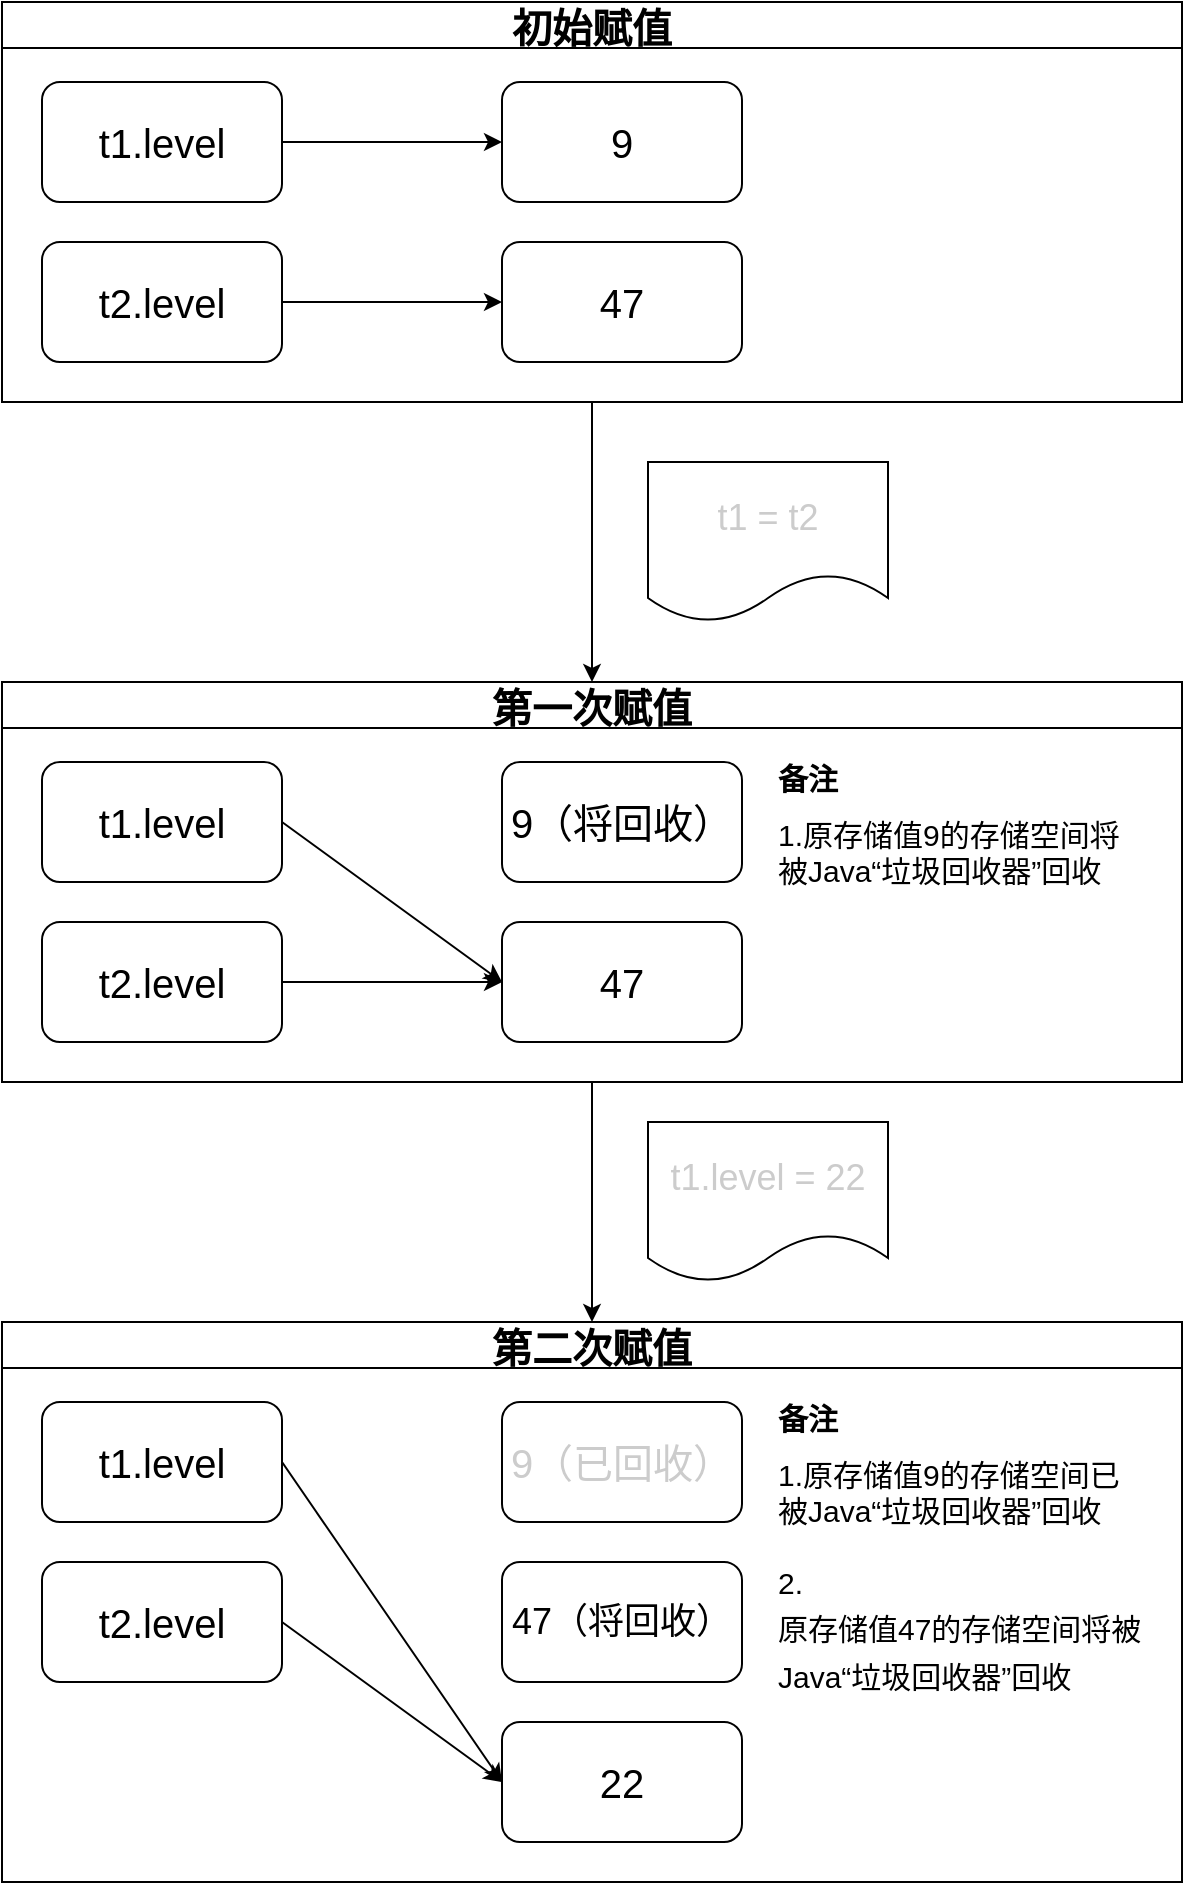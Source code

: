 <mxfile version="10.9.6" type="device"><diagram id="n8gkk7nOGs6pOQ8lAMqk" name="第 1 页"><mxGraphModel dx="1106" dy="704" grid="1" gridSize="10" guides="1" tooltips="1" connect="1" arrows="1" fold="1" page="1" pageScale="1" pageWidth="827" pageHeight="1169" math="0" shadow="0"><root><mxCell id="0"/><mxCell id="1" parent="0"/><mxCell id="76RLhM1Q7e_TZCuNjRlm-32" style="edgeStyle=none;rounded=0;orthogonalLoop=1;jettySize=auto;html=1;exitX=0.5;exitY=1;exitDx=0;exitDy=0;entryX=0.5;entryY=0;entryDx=0;entryDy=0;fontSize=18;fontColor=#CCCCCC;" edge="1" parent="1" source="76RLhM1Q7e_TZCuNjRlm-8" target="76RLhM1Q7e_TZCuNjRlm-9"><mxGeometry relative="1" as="geometry"/></mxCell><mxCell id="76RLhM1Q7e_TZCuNjRlm-8" value="初始赋值" style="swimlane;fontSize=20;" vertex="1" parent="1"><mxGeometry x="30" y="50" width="590" height="200" as="geometry"/></mxCell><mxCell id="76RLhM1Q7e_TZCuNjRlm-1" value="t2.level" style="rounded=1;whiteSpace=wrap;html=1;fontSize=20;" vertex="1" parent="76RLhM1Q7e_TZCuNjRlm-8"><mxGeometry x="20" y="120" width="120" height="60" as="geometry"/></mxCell><mxCell id="76RLhM1Q7e_TZCuNjRlm-2" value="t1.level" style="rounded=1;whiteSpace=wrap;html=1;fontSize=20;" vertex="1" parent="76RLhM1Q7e_TZCuNjRlm-8"><mxGeometry x="20" y="40" width="120" height="60" as="geometry"/></mxCell><mxCell id="76RLhM1Q7e_TZCuNjRlm-4" value="9" style="rounded=1;whiteSpace=wrap;html=1;fontSize=20;" vertex="1" parent="76RLhM1Q7e_TZCuNjRlm-8"><mxGeometry x="250" y="40" width="120" height="60" as="geometry"/></mxCell><mxCell id="76RLhM1Q7e_TZCuNjRlm-5" style="edgeStyle=orthogonalEdgeStyle;rounded=0;orthogonalLoop=1;jettySize=auto;html=1;exitX=1;exitY=0.5;exitDx=0;exitDy=0;entryX=0;entryY=0.5;entryDx=0;entryDy=0;fontSize=20;" edge="1" parent="76RLhM1Q7e_TZCuNjRlm-8" source="76RLhM1Q7e_TZCuNjRlm-2" target="76RLhM1Q7e_TZCuNjRlm-4"><mxGeometry relative="1" as="geometry"/></mxCell><mxCell id="76RLhM1Q7e_TZCuNjRlm-6" value="47" style="rounded=1;whiteSpace=wrap;html=1;fontSize=20;" vertex="1" parent="76RLhM1Q7e_TZCuNjRlm-8"><mxGeometry x="250" y="120" width="120" height="60" as="geometry"/></mxCell><mxCell id="76RLhM1Q7e_TZCuNjRlm-7" style="edgeStyle=orthogonalEdgeStyle;rounded=0;orthogonalLoop=1;jettySize=auto;html=1;exitX=1;exitY=0.5;exitDx=0;exitDy=0;entryX=0;entryY=0.5;entryDx=0;entryDy=0;fontSize=20;" edge="1" parent="76RLhM1Q7e_TZCuNjRlm-8" source="76RLhM1Q7e_TZCuNjRlm-1" target="76RLhM1Q7e_TZCuNjRlm-6"><mxGeometry relative="1" as="geometry"/></mxCell><mxCell id="76RLhM1Q7e_TZCuNjRlm-33" style="edgeStyle=none;rounded=0;orthogonalLoop=1;jettySize=auto;html=1;exitX=0.5;exitY=1;exitDx=0;exitDy=0;entryX=0.5;entryY=0;entryDx=0;entryDy=0;fontSize=18;fontColor=#CCCCCC;" edge="1" parent="1" source="76RLhM1Q7e_TZCuNjRlm-9" target="76RLhM1Q7e_TZCuNjRlm-20"><mxGeometry relative="1" as="geometry"/></mxCell><mxCell id="76RLhM1Q7e_TZCuNjRlm-9" value="第一次赋值" style="swimlane;fontSize=20;" vertex="1" parent="1"><mxGeometry x="30" y="390" width="590" height="200" as="geometry"/></mxCell><mxCell id="76RLhM1Q7e_TZCuNjRlm-10" value="t2.level" style="rounded=1;whiteSpace=wrap;html=1;fontSize=20;" vertex="1" parent="76RLhM1Q7e_TZCuNjRlm-9"><mxGeometry x="20" y="120" width="120" height="60" as="geometry"/></mxCell><mxCell id="76RLhM1Q7e_TZCuNjRlm-18" style="rounded=0;orthogonalLoop=1;jettySize=auto;html=1;exitX=1;exitY=0.5;exitDx=0;exitDy=0;entryX=0;entryY=0.5;entryDx=0;entryDy=0;fontSize=20;" edge="1" parent="76RLhM1Q7e_TZCuNjRlm-9" source="76RLhM1Q7e_TZCuNjRlm-11" target="76RLhM1Q7e_TZCuNjRlm-14"><mxGeometry relative="1" as="geometry"/></mxCell><mxCell id="76RLhM1Q7e_TZCuNjRlm-11" value="t1.level" style="rounded=1;whiteSpace=wrap;html=1;fontSize=20;" vertex="1" parent="76RLhM1Q7e_TZCuNjRlm-9"><mxGeometry x="20" y="40" width="120" height="60" as="geometry"/></mxCell><mxCell id="76RLhM1Q7e_TZCuNjRlm-12" value="9（将回收）" style="rounded=1;whiteSpace=wrap;html=1;fontSize=20;" vertex="1" parent="76RLhM1Q7e_TZCuNjRlm-9"><mxGeometry x="250" y="40" width="120" height="60" as="geometry"/></mxCell><mxCell id="76RLhM1Q7e_TZCuNjRlm-14" value="47" style="rounded=1;whiteSpace=wrap;html=1;fontSize=20;" vertex="1" parent="76RLhM1Q7e_TZCuNjRlm-9"><mxGeometry x="250" y="120" width="120" height="60" as="geometry"/></mxCell><mxCell id="76RLhM1Q7e_TZCuNjRlm-15" style="edgeStyle=orthogonalEdgeStyle;rounded=0;orthogonalLoop=1;jettySize=auto;html=1;exitX=1;exitY=0.5;exitDx=0;exitDy=0;entryX=0;entryY=0.5;entryDx=0;entryDy=0;fontSize=20;" edge="1" parent="76RLhM1Q7e_TZCuNjRlm-9" source="76RLhM1Q7e_TZCuNjRlm-10" target="76RLhM1Q7e_TZCuNjRlm-14"><mxGeometry relative="1" as="geometry"/></mxCell><mxCell id="76RLhM1Q7e_TZCuNjRlm-19" value="&lt;h1 style=&quot;font-size: 15px&quot;&gt;&lt;font style=&quot;font-size: 15px&quot;&gt;备注&lt;/font&gt;&lt;/h1&gt;&lt;div style=&quot;font-size: 15px&quot;&gt;&lt;font style=&quot;font-size: 15px&quot;&gt;1.原存储值9的存储空间将被Java“垃圾回收器”回收&lt;/font&gt;&lt;/div&gt;" style="text;html=1;strokeColor=none;fillColor=none;spacing=5;spacingTop=-20;whiteSpace=wrap;overflow=hidden;rounded=0;fontSize=20;" vertex="1" parent="76RLhM1Q7e_TZCuNjRlm-9"><mxGeometry x="383" y="40" width="190" height="120" as="geometry"/></mxCell><mxCell id="76RLhM1Q7e_TZCuNjRlm-20" value="第二次赋值" style="swimlane;fontSize=20;" vertex="1" parent="1"><mxGeometry x="30" y="710" width="590" height="280" as="geometry"/></mxCell><mxCell id="76RLhM1Q7e_TZCuNjRlm-30" style="edgeStyle=none;rounded=0;orthogonalLoop=1;jettySize=auto;html=1;exitX=1;exitY=0.5;exitDx=0;exitDy=0;entryX=0;entryY=0.5;entryDx=0;entryDy=0;fontSize=20;fontColor=#CCCCCC;" edge="1" parent="76RLhM1Q7e_TZCuNjRlm-20" source="76RLhM1Q7e_TZCuNjRlm-21" target="76RLhM1Q7e_TZCuNjRlm-28"><mxGeometry relative="1" as="geometry"/></mxCell><mxCell id="76RLhM1Q7e_TZCuNjRlm-21" value="t2.level" style="rounded=1;whiteSpace=wrap;html=1;fontSize=20;" vertex="1" parent="76RLhM1Q7e_TZCuNjRlm-20"><mxGeometry x="20" y="120" width="120" height="60" as="geometry"/></mxCell><mxCell id="76RLhM1Q7e_TZCuNjRlm-29" style="edgeStyle=none;rounded=0;orthogonalLoop=1;jettySize=auto;html=1;exitX=1;exitY=0.5;exitDx=0;exitDy=0;entryX=0;entryY=0.5;entryDx=0;entryDy=0;fontSize=20;fontColor=#CCCCCC;" edge="1" parent="76RLhM1Q7e_TZCuNjRlm-20" source="76RLhM1Q7e_TZCuNjRlm-23" target="76RLhM1Q7e_TZCuNjRlm-28"><mxGeometry relative="1" as="geometry"/></mxCell><mxCell id="76RLhM1Q7e_TZCuNjRlm-23" value="t1.level" style="rounded=1;whiteSpace=wrap;html=1;fontSize=20;" vertex="1" parent="76RLhM1Q7e_TZCuNjRlm-20"><mxGeometry x="20" y="40" width="120" height="60" as="geometry"/></mxCell><mxCell id="76RLhM1Q7e_TZCuNjRlm-24" value="9（已回收）" style="rounded=1;whiteSpace=wrap;html=1;fontSize=20;fontColor=#CCCCCC;" vertex="1" parent="76RLhM1Q7e_TZCuNjRlm-20"><mxGeometry x="250" y="40" width="120" height="60" as="geometry"/></mxCell><mxCell id="76RLhM1Q7e_TZCuNjRlm-25" value="47（将回收）" style="rounded=1;whiteSpace=wrap;html=1;fontSize=18;" vertex="1" parent="76RLhM1Q7e_TZCuNjRlm-20"><mxGeometry x="250" y="120" width="120" height="60" as="geometry"/></mxCell><mxCell id="76RLhM1Q7e_TZCuNjRlm-27" value="&lt;h1 style=&quot;font-size: 15px&quot;&gt;&lt;font style=&quot;font-size: 15px&quot;&gt;备注&lt;/font&gt;&lt;/h1&gt;&lt;div style=&quot;font-size: 15px&quot;&gt;&lt;font style=&quot;font-size: 15px&quot;&gt;1.原存储值9的存储空间已被Java“垃圾回收器”回收&lt;/font&gt;&lt;/div&gt;&lt;div style=&quot;font-size: 15px&quot;&gt;&lt;font style=&quot;font-size: 15px&quot;&gt;&lt;br&gt;&lt;/font&gt;&lt;/div&gt;&lt;div style=&quot;font-size: 15px&quot;&gt;&lt;font style=&quot;font-size: 15px&quot;&gt;2.&lt;/font&gt;&lt;/div&gt;&lt;span style=&quot;font-size: 15px&quot;&gt;原存储值47的存储空间将被Java“垃圾回收器”回收&lt;/span&gt;" style="text;html=1;strokeColor=none;fillColor=none;spacing=5;spacingTop=-20;whiteSpace=wrap;overflow=hidden;rounded=0;fontSize=20;" vertex="1" parent="76RLhM1Q7e_TZCuNjRlm-20"><mxGeometry x="383" y="40" width="190" height="170" as="geometry"/></mxCell><mxCell id="76RLhM1Q7e_TZCuNjRlm-28" value="22" style="rounded=1;whiteSpace=wrap;html=1;fontSize=20;" vertex="1" parent="76RLhM1Q7e_TZCuNjRlm-20"><mxGeometry x="250" y="200" width="120" height="60" as="geometry"/></mxCell><mxCell id="76RLhM1Q7e_TZCuNjRlm-34" value="t1 = t2" style="shape=document;whiteSpace=wrap;html=1;boundedLbl=1;fontSize=18;fontColor=#CCCCCC;" vertex="1" parent="1"><mxGeometry x="353" y="280" width="120" height="80" as="geometry"/></mxCell><mxCell id="76RLhM1Q7e_TZCuNjRlm-35" value="t1.level = 22" style="shape=document;whiteSpace=wrap;html=1;boundedLbl=1;fontSize=18;fontColor=#CCCCCC;" vertex="1" parent="1"><mxGeometry x="353" y="610" width="120" height="80" as="geometry"/></mxCell></root></mxGraphModel></diagram></mxfile>